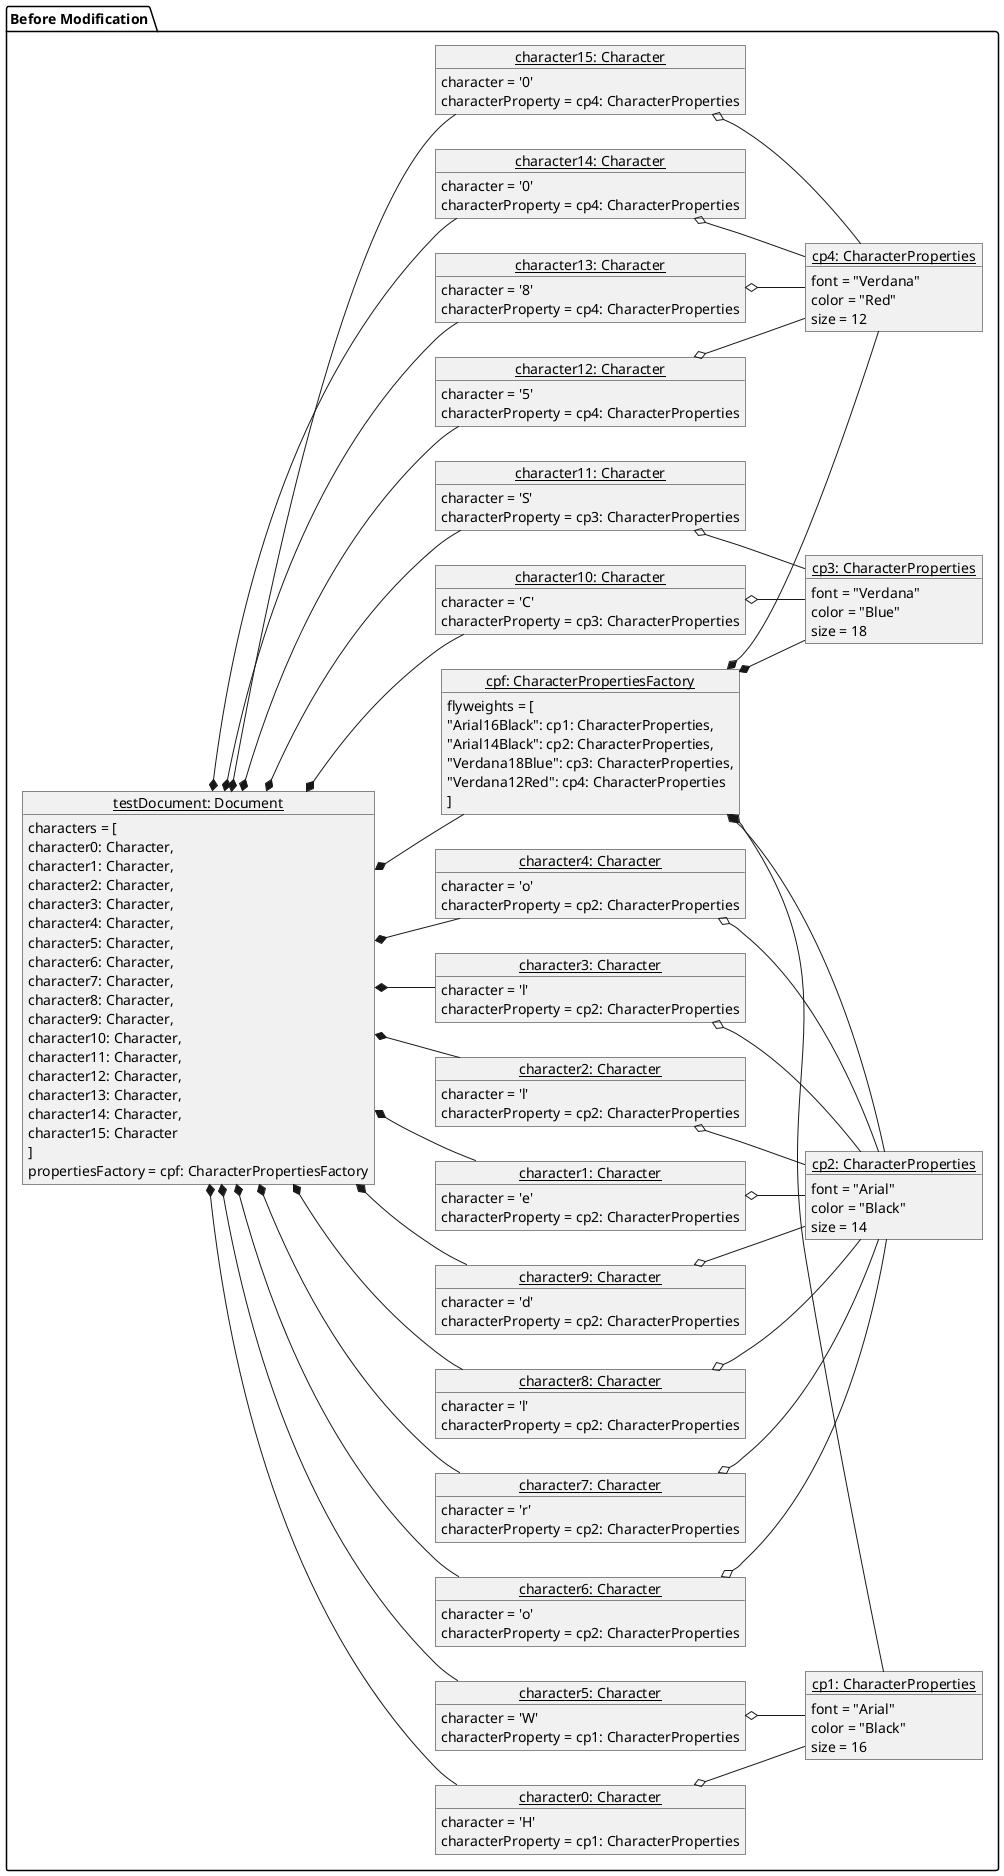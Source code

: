 @startuml
     package "Before Modification" {
         left to right direction

         object "<u>testDocument: Document</u>" as td{
             characters = [
                 character0: Character,
                 character1: Character,
                 character2: Character,
                 character3: Character,
                 character4: Character,
                 character5: Character,
                 character6: Character,
                 character7: Character,
                 character8: Character,
                 character9: Character,
                 character10: Character,
                 character11: Character,
                 character12: Character,
                 character13: Character,
                 character14: Character,
                 character15: Character
             ]
             propertiesFactory = cpf: CharacterPropertiesFactory
         }

         object "<u>character0: Character</u>" as c0{
             character = 'H'
             characterProperty = cp1: CharacterProperties
         }

         object "<u>character1: Character</u>" as c1{
             character = 'e'
             characterProperty = cp2: CharacterProperties
         }

         object "<u>character2: Character</u>" as c2{
             character = 'l'
             characterProperty = cp2: CharacterProperties
         }

         object "<u>character3: Character</u>" as c3{
             character = 'l'
             characterProperty = cp2: CharacterProperties
         }

         object "<u>character4: Character</u>" as c4{
             character = 'o'
             characterProperty = cp2: CharacterProperties
         }

         object "<u>character5: Character</u>" as c5{
             character = 'W'
             characterProperty = cp1: CharacterProperties
         }

         object "<u>character6: Character</u>" as c6{
             character = 'o'
             characterProperty = cp2: CharacterProperties
         }

         object "<u>character7: Character</u>" as c7{
             character = 'r'
             characterProperty = cp2: CharacterProperties
         }

         object "<u>character8: Character</u>" as c8{
             character = 'l'
             characterProperty = cp2: CharacterProperties
         }

         object "<u>character9: Character</u>" as c9{
             character = 'd'
             characterProperty = cp2: CharacterProperties
         }

         object "<u>character10: Character</u>" as c10{
             character = 'C'
             characterProperty = cp3: CharacterProperties
         }

         object "<u>character11: Character</u>" as c11{
             character = 'S'
             characterProperty = cp3: CharacterProperties
         }

         object "<u>character12: Character</u>" as c12{
             character = '5'
             characterProperty = cp4: CharacterProperties
         }

         object "<u>character13: Character</u>" as c13{
             character = '8'
             characterProperty = cp4: CharacterProperties
         }

         object "<u>character14: Character</u>" as c14{
             character = '0'
             characterProperty = cp4: CharacterProperties
         }

         object "<u>character15: Character</u>" as c15{
             character = '0'
             characterProperty = cp4: CharacterProperties
         }

         object "<u>cp1: CharacterProperties</u>" as cp1{
             font = "Arial"
             color = "Black"
             size = 16
         }

         object "<u>cp2: CharacterProperties</u>" as cp2{
             font = "Arial"
             color = "Black"
             size = 14
         }

         object "<u>cp3: CharacterProperties</u>" as cp3{
             font = "Verdana"
             color = "Blue"
             size = 18
         }

         object "<u>cp4: CharacterProperties</u>" as cp4{
             font = "Verdana"
             color = "Red"
             size = 12
         }

         object "<u>cpf: CharacterPropertiesFactory</u>" as cpf {
                flyweights = [
                    "Arial16Black": cp1: CharacterProperties,
                    "Arial14Black": cp2: CharacterProperties,
                    "Verdana18Blue": cp3: CharacterProperties,
                    "Verdana12Red": cp4: CharacterProperties
                ]
         }
     }

     td *-- c0
     td *-- c1
     td *-- c2
     td *-- c3
     td *-- c4
     td *-- c5
     td *-- c6
     td *-- c7
     td *-- c8
     td *-- c9
     td *-- c10
     td *-- c11
     td *-- c12
     td *-- c13
     td *-- c14
     td *-- c15
     td *-- cpf

     c0 o-- cp1
     c1 o-- cp2
     c2 o-- cp2
     c3 o-- cp2
     c4 o-- cp2
     c5 o-- cp1
     c6 o-- cp2
     c7 o-- cp2
     c8 o-- cp2
     c9 o-- cp2
     c10 o-- cp3
     c11 o-- cp3
     c12 o-- cp4
     c13 o-- cp4
     c14 o-- cp4
     c15 o-- cp4

     cpf *-- cp1
     cpf *-- cp2
     cpf *-- cp3
     cpf *-- cp4
@enduml



